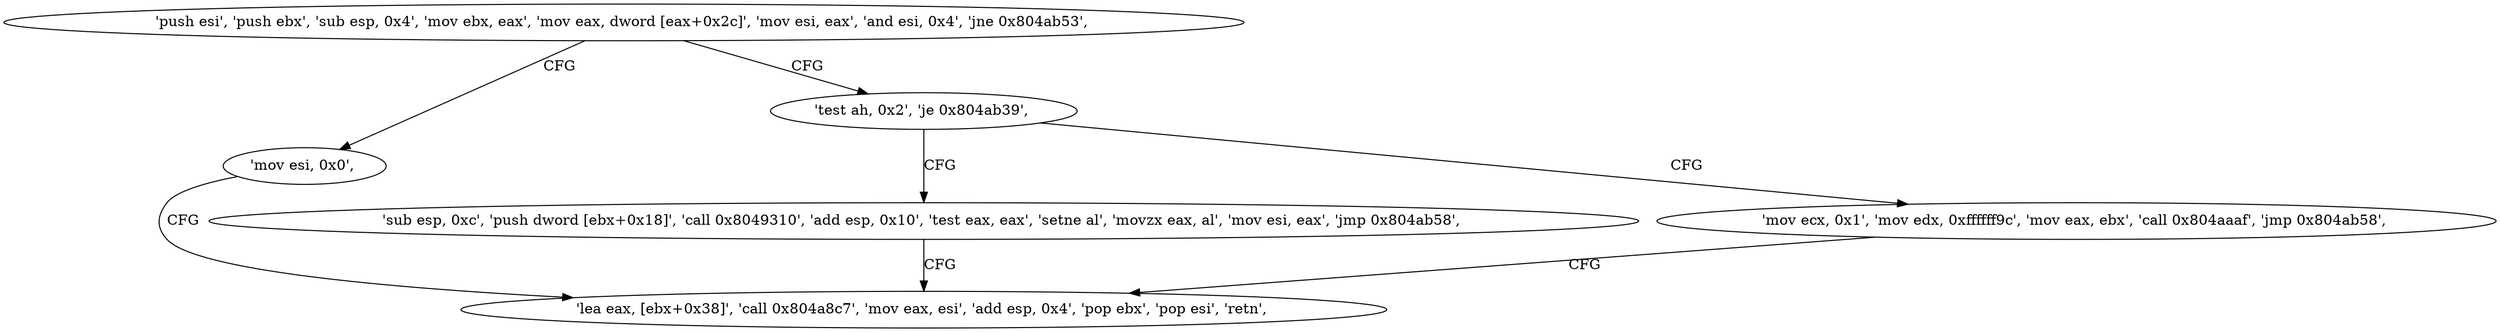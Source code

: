 digraph "func" {
"134523664" [label = "'push esi', 'push ebx', 'sub esp, 0x4', 'mov ebx, eax', 'mov eax, dword [eax+0x2c]', 'mov esi, eax', 'and esi, 0x4', 'jne 0x804ab53', " ]
"134523731" [label = "'mov esi, 0x0', " ]
"134523681" [label = "'test ah, 0x2', 'je 0x804ab39', " ]
"134523736" [label = "'lea eax, [ebx+0x38]', 'call 0x804a8c7', 'mov eax, esi', 'add esp, 0x4', 'pop ebx', 'pop esi', 'retn', " ]
"134523705" [label = "'sub esp, 0xc', 'push dword [ebx+0x18]', 'call 0x8049310', 'add esp, 0x10', 'test eax, eax', 'setne al', 'movzx eax, al', 'mov esi, eax', 'jmp 0x804ab58', " ]
"134523686" [label = "'mov ecx, 0x1', 'mov edx, 0xffffff9c', 'mov eax, ebx', 'call 0x804aaaf', 'jmp 0x804ab58', " ]
"134523664" -> "134523731" [ label = "CFG" ]
"134523664" -> "134523681" [ label = "CFG" ]
"134523731" -> "134523736" [ label = "CFG" ]
"134523681" -> "134523705" [ label = "CFG" ]
"134523681" -> "134523686" [ label = "CFG" ]
"134523705" -> "134523736" [ label = "CFG" ]
"134523686" -> "134523736" [ label = "CFG" ]
}
